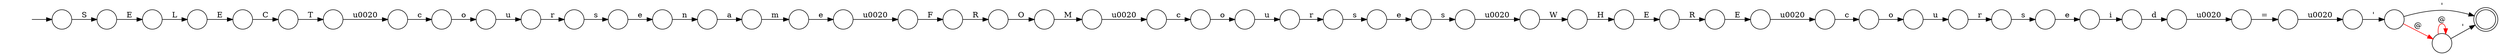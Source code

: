 digraph Automaton {
  rankdir = LR;
  0 [shape=circle,label=""];
  0 -> 40 [label="s"]
  1 [shape=circle,label=""];
  1 -> 15 [label="c"]
  2 [shape=circle,label=""];
  2 -> 35 [label="m"]
  3 [shape=circle,label=""];
  3 -> 0 [label="r"]
  4 [shape=circle,label=""];
  4 -> 12 [label="r"]
  5 [shape=circle,label=""];
  5 -> 28 [label="c"]
  6 [shape=circle,label=""];
  6 -> 4 [label="u"]
  7 [shape=circle,label=""];
  7 -> 23 [label="s"]
  8 [shape=circle,label=""];
  8 -> 25 [label="R"]
  9 [shape=circle,label=""];
  9 -> 24 [label="c"]
  10 [shape=circle,label=""];
  10 -> 31 [label="u"]
  11 [shape=circle,label=""];
  11 -> 16 [label="T"]
  12 [shape=circle,label=""];
  12 -> 34 [label="s"]
  13 [shape=circle,label=""];
  13 -> 50 [label="'"]
  14 [shape=circle,label=""];
  14 -> 47 [label="M"]
  15 [shape=circle,label=""];
  15 -> 10 [label="o"]
  16 [shape=circle,label=""];
  16 -> 5 [label="\u0020"]
  17 [shape=circle,label=""];
  17 -> 3 [label="u"]
  18 [shape=circle,label=""];
  18 -> 36 [label="="]
  19 [shape=circle,label=""];
  19 -> 22 [label="E"]
  20 [shape=circle,label=""];
  20 -> 18 [label="\u0020"]
  21 [shape=circle,label=""];
  21 -> 2 [label="a"]
  22 [shape=circle,label=""];
  22 -> 1 [label="\u0020"]
  23 [shape=circle,label=""];
  23 -> 44 [label="\u0020"]
  24 [shape=circle,label=""];
  24 -> 17 [label="o"]
  25 [shape=circle,label=""];
  25 -> 14 [label="O"]
  26 [shape=circle,label=""];
  26 -> 29 [label="H"]
  27 [shape=circle,label=""];
  27 -> 49 [label="i"]
  28 [shape=circle,label=""];
  28 -> 6 [label="o"]
  29 [shape=circle,label=""];
  29 -> 30 [label="E"]
  30 [shape=circle,label=""];
  30 -> 19 [label="R"]
  31 [shape=circle,label=""];
  31 -> 46 [label="r"]
  32 [shape=circle,label=""];
  32 -> 43 [label="E"]
  33 [shape=doublecircle,label=""];
  34 [shape=circle,label=""];
  34 -> 39 [label="e"]
  35 [shape=circle,label=""];
  35 -> 45 [label="e"]
  36 [shape=circle,label=""];
  36 -> 13 [label="\u0020"]
  37 [shape=circle,label=""];
  initial [shape=plaintext,label=""];
  initial -> 37
  37 -> 51 [label="S"]
  38 [shape=circle,label=""];
  38 -> 32 [label="L"]
  39 [shape=circle,label=""];
  39 -> 21 [label="n"]
  40 [shape=circle,label=""];
  40 -> 7 [label="e"]
  41 [shape=circle,label=""];
  41 -> 27 [label="e"]
  42 [shape=circle,label=""];
  42 -> 42 [label="@",color=red]
  42 -> 33 [label="'"]
  43 [shape=circle,label=""];
  43 -> 11 [label="C"]
  44 [shape=circle,label=""];
  44 -> 26 [label="W"]
  45 [shape=circle,label=""];
  45 -> 48 [label="\u0020"]
  46 [shape=circle,label=""];
  46 -> 41 [label="s"]
  47 [shape=circle,label=""];
  47 -> 9 [label="\u0020"]
  48 [shape=circle,label=""];
  48 -> 8 [label="F"]
  49 [shape=circle,label=""];
  49 -> 20 [label="d"]
  50 [shape=circle,label=""];
  50 -> 42 [label="@",color=red]
  50 -> 33 [label="'"]
  51 [shape=circle,label=""];
  51 -> 38 [label="E"]
}
